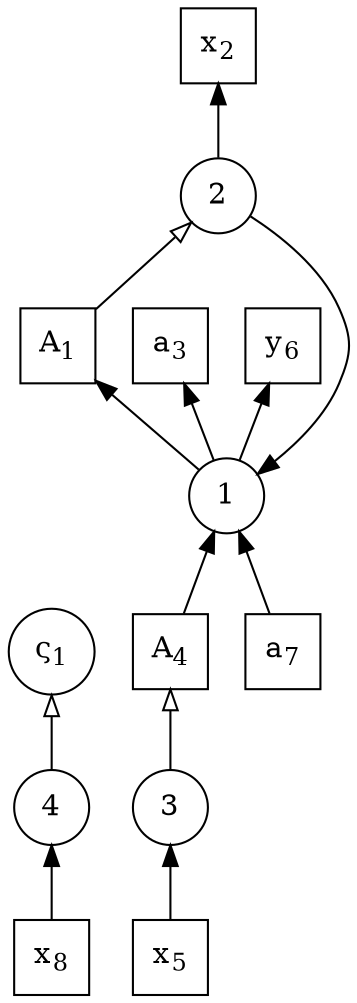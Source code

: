 
digraph { 
rankdir=BT
  "4" [shape="circle",label=<4>];
  
  
  "x_8" [shape="square",label=<x<sub>8</sub>>];
  "x_8" -> "4"[arrowhead="normal",weight=1,constraint=true];
  
  
  
  "4" -> "s1?"[arrowhead="empty",weight=1,constraint=true];
  "s1?" [shape="circle",label=<&sigmaf;<sub>1</sub>>];
  
  "1" [shape="circle",label=<1>];
  "A_1" [shape="square",label=<A<sub>1</sub>>];
  "a_3" [shape="square",label=<a<sub>3</sub>>];
  "y_6" [shape="square",label=<y<sub>6</sub>>];
  "1" -> "A_1"[arrowhead="normal",weight=1,constraint=true];
  "1" -> "a_3"[arrowhead="normal",weight=1,constraint=true];
  "1" -> "y_6"[arrowhead="normal",weight=1,constraint=true];
  "A_4" [shape="square",label=<A<sub>4</sub>>];
  "a_7" [shape="square",label=<a<sub>7</sub>>];
  "A_4" -> "1"[arrowhead="normal",weight=1,constraint=true];
  "a_7" -> "1"[arrowhead="normal",weight=1,constraint=true];
  
  
  
  
  
  
  "3" [shape="circle",label=<3>];
  
  
  "x_5" [shape="square",label=<x<sub>5</sub>>];
  "x_5" -> "3"[arrowhead="normal",weight=1,constraint=true];
  
  "A_4" [shape="square",label=<A<sub>4</sub>>];
  "3" -> "A_4"[arrowhead="empty",weight=1,constraint=true];
  
  
  
  "2" [shape="circle",label=<2>];
  "x_2" [shape="square",label=<x<sub>2</sub>>];
  "2" -> "x_2"[arrowhead="normal",weight=1,constraint=true];
  
  
  "2" -> "1"[arrowhead="normal",weight=1,constraint=true];
  
  
  
  
   
  "A_1" -> "2"[arrowhead="empty",weight=1,constraint=true]; 
}
